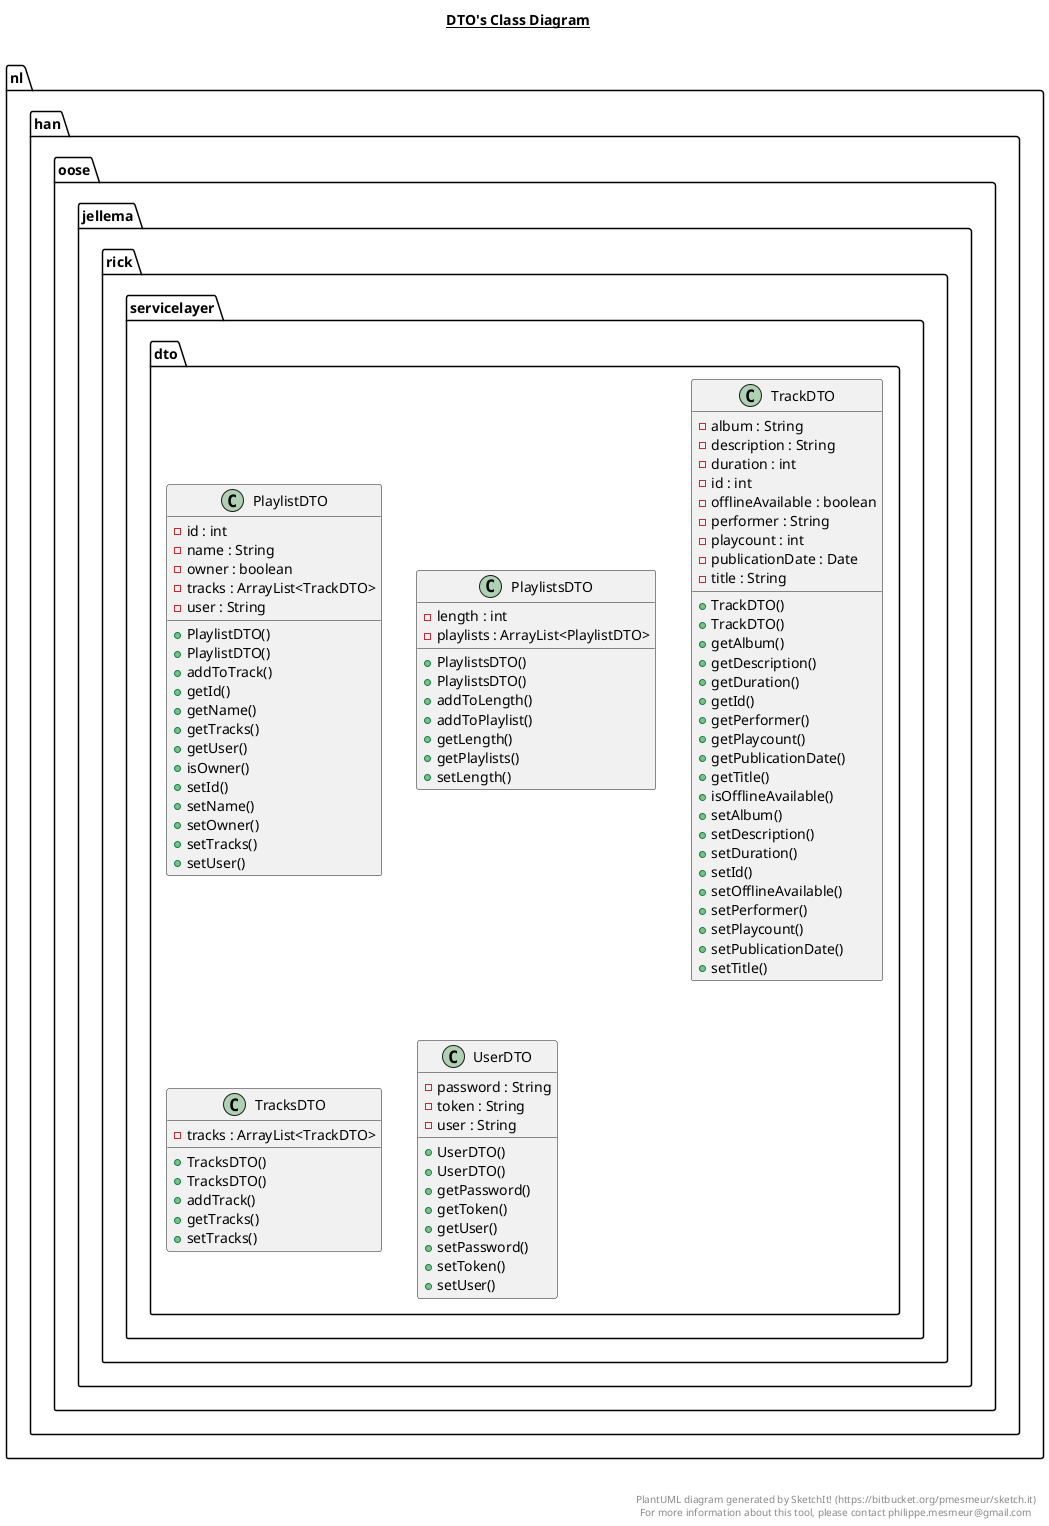 @startuml

title __DTO's Class Diagram__\n

  namespace nl.han.oose.jellema.rick.servicelayer {
    namespace dto {
      class nl.han.oose.jellema.rick.servicelayer.dto.PlaylistDTO {
          - id : int
          - name : String
          - owner : boolean
          - tracks : ArrayList<TrackDTO>
          - user : String
          + PlaylistDTO()
          + PlaylistDTO()
          + addToTrack()
          + getId()
          + getName()
          + getTracks()
          + getUser()
          + isOwner()
          + setId()
          + setName()
          + setOwner()
          + setTracks()
          + setUser()
      }
    }
  }
  

  namespace nl.han.oose.jellema.rick.servicelayer {
    namespace dto {
      class nl.han.oose.jellema.rick.servicelayer.dto.PlaylistsDTO {
          - length : int
          - playlists : ArrayList<PlaylistDTO>
          + PlaylistsDTO()
          + PlaylistsDTO()
          + addToLength()
          + addToPlaylist()
          + getLength()
          + getPlaylists()
          + setLength()
      }
    }
  }
  

  namespace nl.han.oose.jellema.rick.servicelayer {
    namespace dto {
      class nl.han.oose.jellema.rick.servicelayer.dto.TrackDTO {
          - album : String
          - description : String
          - duration : int
          - id : int
          - offlineAvailable : boolean
          - performer : String
          - playcount : int
          - publicationDate : Date
          - title : String
          + TrackDTO()
          + TrackDTO()
          + getAlbum()
          + getDescription()
          + getDuration()
          + getId()
          + getPerformer()
          + getPlaycount()
          + getPublicationDate()
          + getTitle()
          + isOfflineAvailable()
          + setAlbum()
          + setDescription()
          + setDuration()
          + setId()
          + setOfflineAvailable()
          + setPerformer()
          + setPlaycount()
          + setPublicationDate()
          + setTitle()
      }
    }
  }
  

  namespace nl.han.oose.jellema.rick.servicelayer {
    namespace dto {
      class nl.han.oose.jellema.rick.servicelayer.dto.TracksDTO {
          - tracks : ArrayList<TrackDTO>
          + TracksDTO()
          + TracksDTO()
          + addTrack()
          + getTracks()
          + setTracks()
      }
    }
  }
  

  namespace nl.han.oose.jellema.rick.servicelayer {
    namespace dto {
      class nl.han.oose.jellema.rick.servicelayer.dto.UserDTO {
          - password : String
          - token : String
          - user : String
          + UserDTO()
          + UserDTO()
          + getPassword()
          + getToken()
          + getUser()
          + setPassword()
          + setToken()
          + setUser()
      }
    }
  }
  



right footer


PlantUML diagram generated by SketchIt! (https://bitbucket.org/pmesmeur/sketch.it)
For more information about this tool, please contact philippe.mesmeur@gmail.com
endfooter

@enduml
